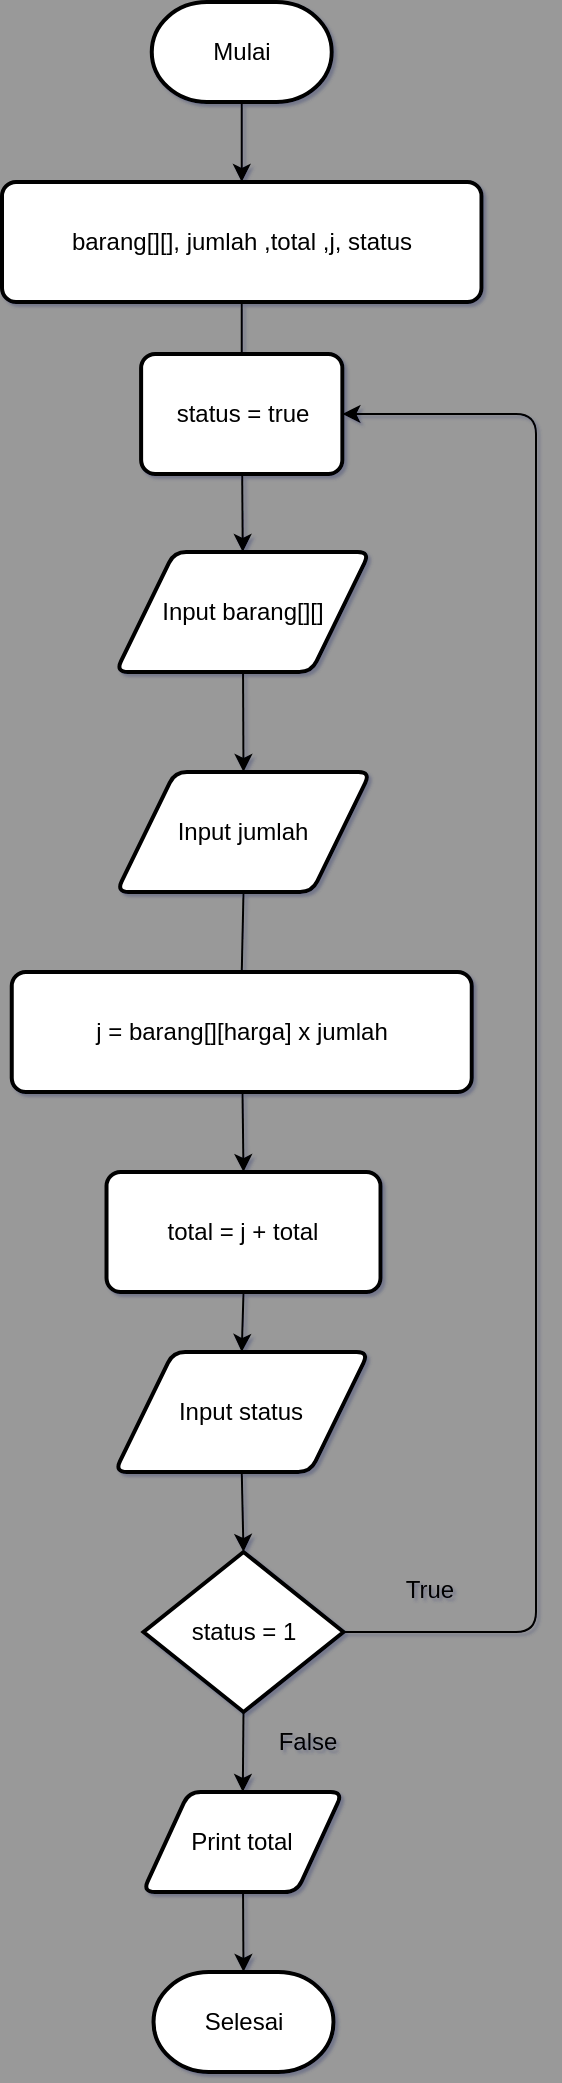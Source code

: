 <mxfile>
    <diagram id="e29FoNBSAkCvG5tc2CLg" name="Page-1">
        <mxGraphModel dx="607" dy="362" grid="0" gridSize="10" guides="1" tooltips="1" connect="1" arrows="1" fold="1" page="1" pageScale="1" pageWidth="850" pageHeight="1100" background="#999999" math="0" shadow="1">
            <root>
                <mxCell id="0"/>
                <mxCell id="1" parent="0"/>
                <mxCell id="61" style="edgeStyle=none;html=1;entryX=0.5;entryY=0;entryDx=0;entryDy=0;" parent="1" source="31" target="47" edge="1">
                    <mxGeometry relative="1" as="geometry"/>
                </mxCell>
                <mxCell id="31" value="Input barang[][]" style="shape=parallelogram;html=1;strokeWidth=2;perimeter=parallelogramPerimeter;whiteSpace=wrap;rounded=1;arcSize=12;size=0.23;" parent="1" vertex="1">
                    <mxGeometry x="116.89" y="305" width="127" height="60" as="geometry"/>
                </mxCell>
                <mxCell id="36" style="edgeStyle=none;html=1;exitX=0.5;exitY=1;exitDx=0;exitDy=0;entryX=0.5;entryY=0;entryDx=0;entryDy=0;entryPerimeter=0;startArrow=none;" parent="1" source="58" target="34" edge="1">
                    <mxGeometry relative="1" as="geometry"/>
                </mxCell>
                <mxCell id="60" style="edgeStyle=none;html=1;exitX=0.5;exitY=1;exitDx=0;exitDy=0;entryX=0.5;entryY=0;entryDx=0;entryDy=0;" parent="1" source="32" target="58" edge="1">
                    <mxGeometry relative="1" as="geometry"/>
                </mxCell>
                <mxCell id="32" value="total = j + total" style="rounded=1;whiteSpace=wrap;html=1;absoluteArcSize=1;arcSize=14;strokeWidth=2;" parent="1" vertex="1">
                    <mxGeometry x="112.26" y="615" width="137" height="60" as="geometry"/>
                </mxCell>
                <mxCell id="37" style="edgeStyle=none;html=1;exitX=1;exitY=0.5;exitDx=0;exitDy=0;exitPerimeter=0;entryX=1;entryY=0.5;entryDx=0;entryDy=0;" parent="1" source="34" target="64" edge="1">
                    <mxGeometry relative="1" as="geometry">
                        <Array as="points">
                            <mxPoint x="327" y="845"/>
                            <mxPoint x="327" y="236"/>
                        </Array>
                        <mxPoint x="381" y="208" as="targetPoint"/>
                    </mxGeometry>
                </mxCell>
                <mxCell id="39" style="edgeStyle=none;html=1;exitX=0.5;exitY=1;exitDx=0;exitDy=0;exitPerimeter=0;entryX=0.5;entryY=0;entryDx=0;entryDy=0;" parent="1" source="34" target="38" edge="1">
                    <mxGeometry relative="1" as="geometry"/>
                </mxCell>
                <mxCell id="34" value="status = 1" style="strokeWidth=2;html=1;shape=mxgraph.flowchart.decision;whiteSpace=wrap;" parent="1" vertex="1">
                    <mxGeometry x="130.76" y="805" width="100" height="80" as="geometry"/>
                </mxCell>
                <mxCell id="53" style="edgeStyle=none;html=1;entryX=0.5;entryY=0;entryDx=0;entryDy=0;entryPerimeter=0;" parent="1" source="38" target="52" edge="1">
                    <mxGeometry relative="1" as="geometry"/>
                </mxCell>
                <mxCell id="38" value="Print total" style="shape=parallelogram;html=1;strokeWidth=2;perimeter=parallelogramPerimeter;whiteSpace=wrap;rounded=1;arcSize=12;size=0.23;" parent="1" vertex="1">
                    <mxGeometry x="130.39" y="925" width="100" height="50" as="geometry"/>
                </mxCell>
                <mxCell id="49" style="edgeStyle=none;html=1;entryX=0.5;entryY=0;entryDx=0;entryDy=0;" parent="1" source="42" target="32" edge="1">
                    <mxGeometry relative="1" as="geometry"/>
                </mxCell>
                <mxCell id="42" value="j = barang[][harga] x jumlah" style="rounded=1;whiteSpace=wrap;html=1;absoluteArcSize=1;arcSize=14;strokeWidth=2;" parent="1" vertex="1">
                    <mxGeometry x="64.88" y="515" width="230" height="60" as="geometry"/>
                </mxCell>
                <mxCell id="43" value="" style="edgeStyle=none;html=1;exitX=0.5;exitY=1;exitDx=0;exitDy=0;entryX=0.5;entryY=0;entryDx=0;entryDy=0;endArrow=none;startArrow=none;" parent="1" source="47" target="42" edge="1">
                    <mxGeometry relative="1" as="geometry">
                        <mxPoint x="179.88" y="475" as="sourcePoint"/>
                        <mxPoint x="179.88" y="615" as="targetPoint"/>
                    </mxGeometry>
                </mxCell>
                <mxCell id="47" value="Input jumlah" style="shape=parallelogram;html=1;strokeWidth=2;perimeter=parallelogramPerimeter;whiteSpace=wrap;rounded=1;arcSize=12;size=0.23;" parent="1" vertex="1">
                    <mxGeometry x="117.26" y="415" width="127" height="60" as="geometry"/>
                </mxCell>
                <mxCell id="52" value="Selesai" style="strokeWidth=2;html=1;shape=mxgraph.flowchart.terminator;whiteSpace=wrap;" parent="1" vertex="1">
                    <mxGeometry x="135.76" y="1015" width="90" height="50" as="geometry"/>
                </mxCell>
                <mxCell id="54" style="edgeStyle=none;html=1;exitX=0.5;exitY=1;exitDx=0;exitDy=0;exitPerimeter=0;entryX=0.5;entryY=0;entryDx=0;entryDy=0;" parent="1" source="55" target="56" edge="1">
                    <mxGeometry relative="1" as="geometry">
                        <mxPoint x="179.875" y="110" as="targetPoint"/>
                    </mxGeometry>
                </mxCell>
                <mxCell id="55" value="Mulai" style="strokeWidth=2;html=1;shape=mxgraph.flowchart.terminator;whiteSpace=wrap;" parent="1" vertex="1">
                    <mxGeometry x="134.88" y="30" width="90" height="50" as="geometry"/>
                </mxCell>
                <mxCell id="57" style="edgeStyle=none;html=1;entryX=0.5;entryY=0;entryDx=0;entryDy=0;startArrow=none;" parent="1" source="64" target="31" edge="1">
                    <mxGeometry relative="1" as="geometry"/>
                </mxCell>
                <mxCell id="56" value="barang[][], jumlah ,total ,j, status" style="rounded=1;whiteSpace=wrap;html=1;absoluteArcSize=1;arcSize=14;strokeWidth=2;" parent="1" vertex="1">
                    <mxGeometry x="60" y="120" width="239.75" height="60" as="geometry"/>
                </mxCell>
                <mxCell id="58" value="Input status" style="shape=parallelogram;html=1;strokeWidth=2;perimeter=parallelogramPerimeter;whiteSpace=wrap;rounded=1;arcSize=12;size=0.23;" parent="1" vertex="1">
                    <mxGeometry x="116.38" y="705" width="127" height="60" as="geometry"/>
                </mxCell>
                <mxCell id="62" value="True" style="text;html=1;strokeColor=none;fillColor=none;align=center;verticalAlign=middle;whiteSpace=wrap;rounded=0;" parent="1" vertex="1">
                    <mxGeometry x="244.26" y="809" width="60" height="30" as="geometry"/>
                </mxCell>
                <mxCell id="63" value="False" style="text;html=1;strokeColor=none;fillColor=none;align=center;verticalAlign=middle;whiteSpace=wrap;rounded=0;" parent="1" vertex="1">
                    <mxGeometry x="183.38" y="885" width="60" height="30" as="geometry"/>
                </mxCell>
                <mxCell id="64" value="status = true" style="rounded=1;whiteSpace=wrap;html=1;absoluteArcSize=1;arcSize=14;strokeWidth=2;" vertex="1" parent="1">
                    <mxGeometry x="129.56" y="206" width="100.63" height="60" as="geometry"/>
                </mxCell>
                <mxCell id="65" value="" style="edgeStyle=none;html=1;entryX=0.5;entryY=0;entryDx=0;entryDy=0;endArrow=none;" edge="1" parent="1" source="56" target="64">
                    <mxGeometry relative="1" as="geometry">
                        <mxPoint x="179.975" y="180" as="sourcePoint"/>
                        <mxPoint x="180.39" y="305" as="targetPoint"/>
                    </mxGeometry>
                </mxCell>
            </root>
        </mxGraphModel>
    </diagram>
</mxfile>